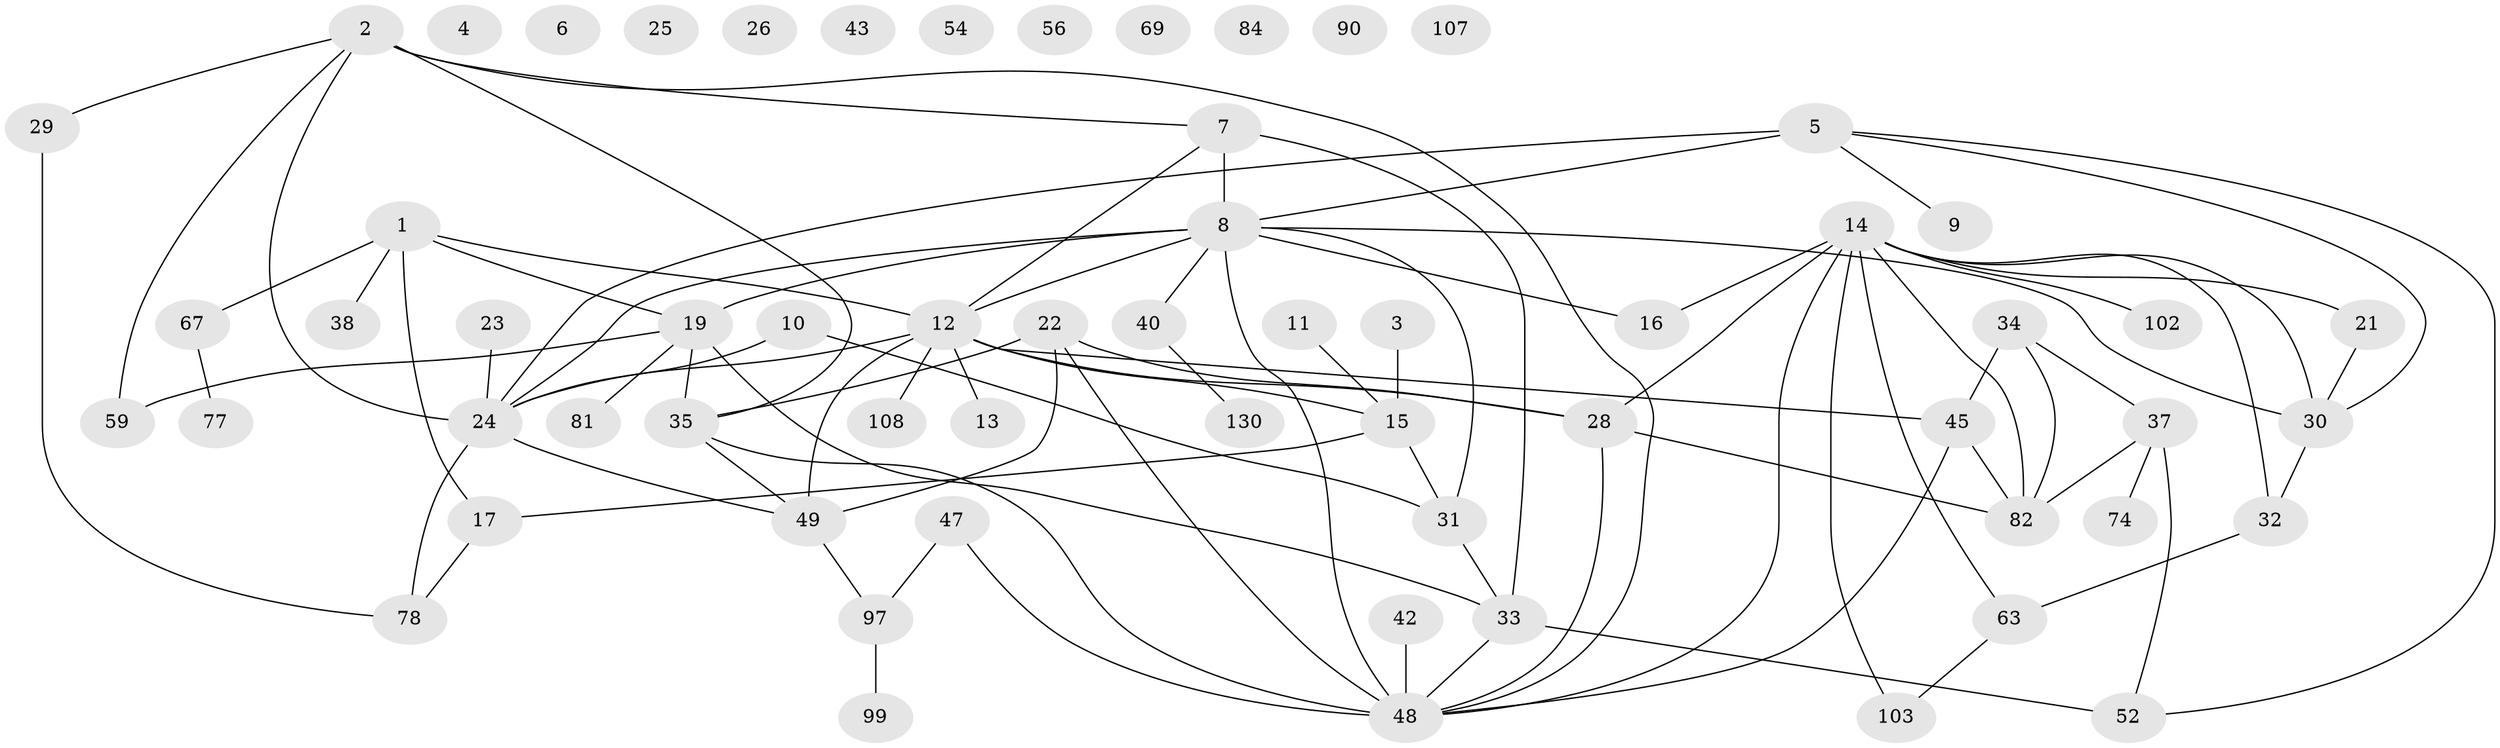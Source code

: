 // original degree distribution, {3: 0.2074074074074074, 5: 0.1111111111111111, 1: 0.2074074074074074, 0: 0.05925925925925926, 4: 0.1037037037037037, 2: 0.28888888888888886, 7: 0.007407407407407408, 6: 0.007407407407407408, 8: 0.007407407407407408}
// Generated by graph-tools (version 1.1) at 2025/16/03/04/25 18:16:25]
// undirected, 62 vertices, 89 edges
graph export_dot {
graph [start="1"]
  node [color=gray90,style=filled];
  1 [super="+131+41"];
  2 [super="+46+27"];
  3;
  4 [super="+96"];
  5 [super="+60"];
  6;
  7 [super="+118+61"];
  8 [super="+80+51+64"];
  9;
  10 [super="+123+65"];
  11;
  12 [super="+127+68+20"];
  13;
  14 [super="+62+73+50"];
  15 [super="+18"];
  16;
  17 [super="+124"];
  19 [super="+39+92+122"];
  21 [super="+87+94"];
  22 [super="+109"];
  23 [super="+120"];
  24 [super="+83+86+55"];
  25 [super="+53"];
  26;
  28 [super="+104+98"];
  29;
  30 [super="+66+93"];
  31 [super="+114+71"];
  32 [super="+89+79"];
  33 [super="+91+44"];
  34 [super="+72"];
  35 [super="+75"];
  37 [super="+125+110+70"];
  38;
  40;
  42;
  43;
  45 [super="+105"];
  47;
  48 [super="+76+115+117"];
  49 [super="+106+135"];
  52 [super="+101"];
  54;
  56 [super="+134"];
  59;
  63 [super="+100+116"];
  67;
  69;
  74;
  77 [super="+111"];
  78 [super="+95"];
  81 [super="+88"];
  82 [super="+85+113"];
  84;
  90;
  97 [super="+126"];
  99;
  102;
  103;
  107;
  108;
  130 [super="+133"];
  1 -- 67;
  1 -- 38;
  1 -- 12;
  1 -- 17;
  1 -- 19;
  2 -- 48;
  2 -- 29;
  2 -- 24;
  2 -- 35;
  2 -- 59;
  2 -- 7;
  3 -- 15;
  5 -- 24 [weight=2];
  5 -- 9;
  5 -- 30;
  5 -- 52;
  5 -- 8;
  7 -- 8 [weight=2];
  7 -- 33;
  7 -- 12;
  8 -- 48 [weight=3];
  8 -- 40;
  8 -- 31;
  8 -- 16;
  8 -- 30 [weight=2];
  8 -- 19;
  8 -- 24;
  8 -- 12;
  10 -- 31;
  10 -- 24;
  11 -- 15;
  12 -- 49 [weight=2];
  12 -- 45;
  12 -- 108;
  12 -- 24;
  12 -- 13;
  12 -- 28;
  12 -- 15;
  14 -- 16;
  14 -- 48 [weight=2];
  14 -- 82;
  14 -- 102;
  14 -- 28;
  14 -- 32;
  14 -- 30;
  14 -- 63;
  14 -- 21;
  14 -- 103;
  15 -- 31;
  15 -- 17;
  17 -- 78;
  19 -- 33;
  19 -- 81;
  19 -- 59;
  19 -- 35;
  21 -- 30;
  22 -- 48;
  22 -- 49;
  22 -- 28;
  22 -- 35;
  23 -- 24;
  24 -- 78;
  24 -- 49;
  28 -- 82;
  28 -- 48;
  29 -- 78;
  30 -- 32;
  31 -- 33;
  32 -- 63;
  33 -- 52 [weight=2];
  33 -- 48;
  34 -- 82;
  34 -- 37;
  34 -- 45;
  35 -- 49;
  35 -- 48;
  37 -- 82 [weight=2];
  37 -- 52;
  37 -- 74;
  40 -- 130;
  42 -- 48;
  45 -- 82;
  45 -- 48;
  47 -- 48;
  47 -- 97;
  49 -- 97;
  63 -- 103;
  67 -- 77;
  97 -- 99;
}
